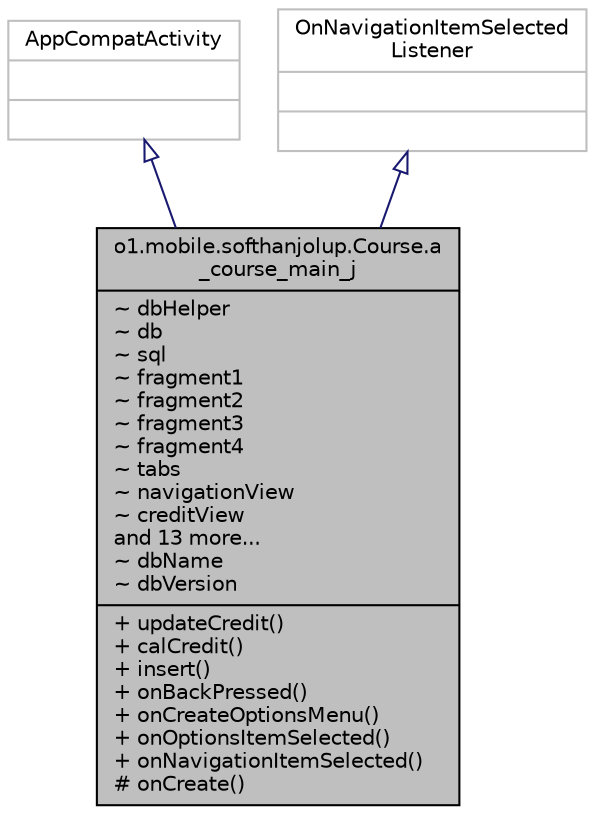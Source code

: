 digraph "o1.mobile.softhanjolup.Course.a_course_main_j"
{
 // LATEX_PDF_SIZE
  edge [fontname="Helvetica",fontsize="10",labelfontname="Helvetica",labelfontsize="10"];
  node [fontname="Helvetica",fontsize="10",shape=record];
  Node0 [label="{o1.mobile.softhanjolup.Course.a\l_course_main_j\n|~ dbHelper\l~ db\l~ sql\l~ fragment1\l~ fragment2\l~ fragment3\l~ fragment4\l~ tabs\l~ navigationView\l~ creditView\land 13 more...\l~ dbName\l~ dbVersion\l|+ updateCredit()\l+ calCredit()\l+ insert()\l+ onBackPressed()\l+ onCreateOptionsMenu()\l+ onOptionsItemSelected()\l+ onNavigationItemSelected()\l# onCreate()\l}",height=0.2,width=0.4,color="black", fillcolor="grey75", style="filled", fontcolor="black",tooltip=" "];
  Node1 -> Node0 [dir="back",color="midnightblue",fontsize="10",style="solid",arrowtail="onormal",fontname="Helvetica"];
  Node1 [label="{AppCompatActivity\n||}",height=0.2,width=0.4,color="grey75", fillcolor="white", style="filled",tooltip=" "];
  Node2 -> Node0 [dir="back",color="midnightblue",fontsize="10",style="solid",arrowtail="onormal",fontname="Helvetica"];
  Node2 [label="{OnNavigationItemSelected\lListener\n||}",height=0.2,width=0.4,color="grey75", fillcolor="white", style="filled",tooltip=" "];
}
